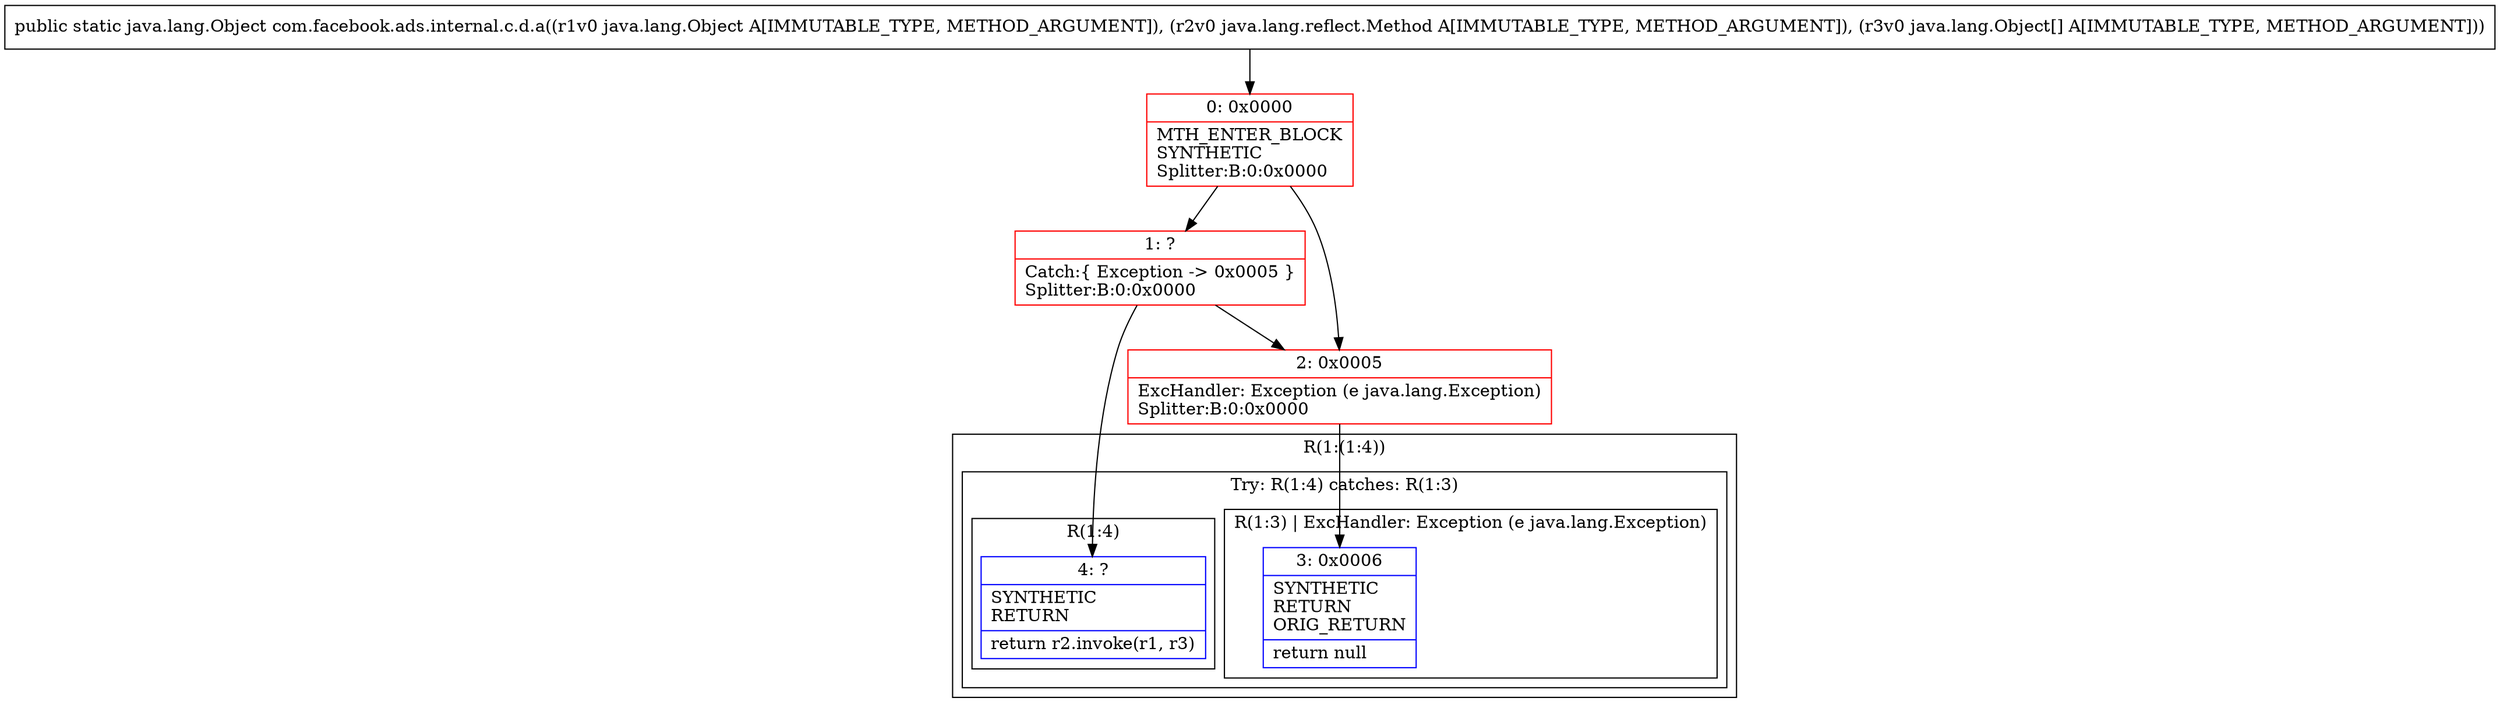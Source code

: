 digraph "CFG forcom.facebook.ads.internal.c.d.a(Ljava\/lang\/Object;Ljava\/lang\/reflect\/Method;[Ljava\/lang\/Object;)Ljava\/lang\/Object;" {
subgraph cluster_Region_649432733 {
label = "R(1:(1:4))";
node [shape=record,color=blue];
subgraph cluster_TryCatchRegion_2130417274 {
label = "Try: R(1:4) catches: R(1:3)";
node [shape=record,color=blue];
subgraph cluster_Region_263415459 {
label = "R(1:4)";
node [shape=record,color=blue];
Node_4 [shape=record,label="{4\:\ ?|SYNTHETIC\lRETURN\l|return r2.invoke(r1, r3)\l}"];
}
subgraph cluster_Region_426619098 {
label = "R(1:3) | ExcHandler: Exception (e java.lang.Exception)\l";
node [shape=record,color=blue];
Node_3 [shape=record,label="{3\:\ 0x0006|SYNTHETIC\lRETURN\lORIG_RETURN\l|return null\l}"];
}
}
}
subgraph cluster_Region_426619098 {
label = "R(1:3) | ExcHandler: Exception (e java.lang.Exception)\l";
node [shape=record,color=blue];
Node_3 [shape=record,label="{3\:\ 0x0006|SYNTHETIC\lRETURN\lORIG_RETURN\l|return null\l}"];
}
Node_0 [shape=record,color=red,label="{0\:\ 0x0000|MTH_ENTER_BLOCK\lSYNTHETIC\lSplitter:B:0:0x0000\l}"];
Node_1 [shape=record,color=red,label="{1\:\ ?|Catch:\{ Exception \-\> 0x0005 \}\lSplitter:B:0:0x0000\l}"];
Node_2 [shape=record,color=red,label="{2\:\ 0x0005|ExcHandler: Exception (e java.lang.Exception)\lSplitter:B:0:0x0000\l}"];
MethodNode[shape=record,label="{public static java.lang.Object com.facebook.ads.internal.c.d.a((r1v0 java.lang.Object A[IMMUTABLE_TYPE, METHOD_ARGUMENT]), (r2v0 java.lang.reflect.Method A[IMMUTABLE_TYPE, METHOD_ARGUMENT]), (r3v0 java.lang.Object[] A[IMMUTABLE_TYPE, METHOD_ARGUMENT])) }"];
MethodNode -> Node_0;
Node_0 -> Node_1;
Node_0 -> Node_2;
Node_1 -> Node_2;
Node_1 -> Node_4;
Node_2 -> Node_3;
}

